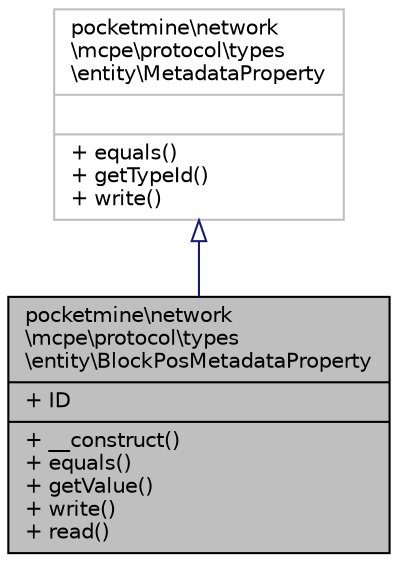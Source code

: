 digraph "pocketmine\network\mcpe\protocol\types\entity\BlockPosMetadataProperty"
{
 // INTERACTIVE_SVG=YES
 // LATEX_PDF_SIZE
  edge [fontname="Helvetica",fontsize="10",labelfontname="Helvetica",labelfontsize="10"];
  node [fontname="Helvetica",fontsize="10",shape=record];
  Node1 [label="{pocketmine\\network\l\\mcpe\\protocol\\types\l\\entity\\BlockPosMetadataProperty\n|+ ID\l|+ __construct()\l+ equals()\l+ getValue()\l+ write()\l+ read()\l}",height=0.2,width=0.4,color="black", fillcolor="grey75", style="filled", fontcolor="black",tooltip=" "];
  Node2 -> Node1 [dir="back",color="midnightblue",fontsize="10",style="solid",arrowtail="onormal",fontname="Helvetica"];
  Node2 [label="{pocketmine\\network\l\\mcpe\\protocol\\types\l\\entity\\MetadataProperty\n||+ equals()\l+ getTypeId()\l+ write()\l}",height=0.2,width=0.4,color="grey75", fillcolor="white", style="filled",URL="$d0/d15/interfacepocketmine_1_1network_1_1mcpe_1_1protocol_1_1types_1_1entity_1_1_metadata_property.html",tooltip=" "];
}

